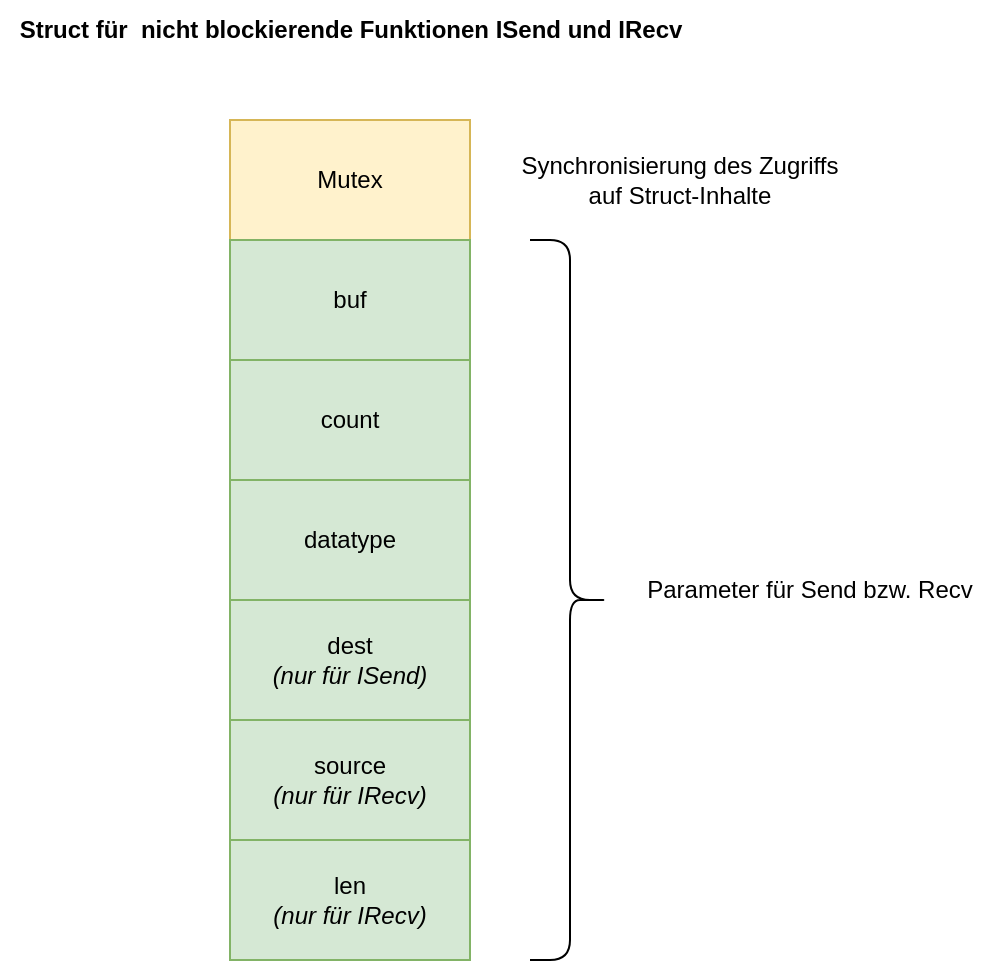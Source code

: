 <mxfile version="21.7.5" type="device">
  <diagram name="Seite-1" id="V37iRD1plDs-bDh3GgVA">
    <mxGraphModel dx="1434" dy="747" grid="1" gridSize="10" guides="1" tooltips="1" connect="1" arrows="1" fold="1" page="1" pageScale="1" pageWidth="827" pageHeight="1169" math="0" shadow="0">
      <root>
        <mxCell id="0" />
        <mxCell id="1" parent="0" />
        <mxCell id="HjvzV6pIBZK6yzrlRa3x-1" value="Mutex" style="rounded=0;whiteSpace=wrap;html=1;fillColor=#fff2cc;strokeColor=#d6b656;" vertex="1" parent="1">
          <mxGeometry x="270" y="120" width="120" height="60" as="geometry" />
        </mxCell>
        <mxCell id="HjvzV6pIBZK6yzrlRa3x-2" value="buf" style="rounded=0;whiteSpace=wrap;html=1;fillColor=#d5e8d4;strokeColor=#82b366;" vertex="1" parent="1">
          <mxGeometry x="270" y="180" width="120" height="60" as="geometry" />
        </mxCell>
        <mxCell id="HjvzV6pIBZK6yzrlRa3x-3" value="count" style="rounded=0;whiteSpace=wrap;html=1;fillColor=#d5e8d4;strokeColor=#82b366;" vertex="1" parent="1">
          <mxGeometry x="270" y="240" width="120" height="60" as="geometry" />
        </mxCell>
        <mxCell id="HjvzV6pIBZK6yzrlRa3x-4" value="datatype" style="rounded=0;whiteSpace=wrap;html=1;fillColor=#d5e8d4;strokeColor=#82b366;" vertex="1" parent="1">
          <mxGeometry x="270" y="300" width="120" height="60" as="geometry" />
        </mxCell>
        <mxCell id="HjvzV6pIBZK6yzrlRa3x-5" value="dest&lt;br&gt;&lt;i&gt;(nur für ISend)&lt;/i&gt;" style="rounded=0;whiteSpace=wrap;html=1;fillColor=#d5e8d4;strokeColor=#82b366;" vertex="1" parent="1">
          <mxGeometry x="270" y="360" width="120" height="60" as="geometry" />
        </mxCell>
        <mxCell id="HjvzV6pIBZK6yzrlRa3x-7" value="source&lt;br&gt;&lt;i&gt;(nur für IRecv)&lt;/i&gt;" style="rounded=0;whiteSpace=wrap;html=1;fillColor=#d5e8d4;strokeColor=#82b366;" vertex="1" parent="1">
          <mxGeometry x="270" y="420" width="120" height="60" as="geometry" />
        </mxCell>
        <mxCell id="HjvzV6pIBZK6yzrlRa3x-8" value="len&lt;br&gt;&lt;i&gt;(nur für IRecv)&lt;/i&gt;" style="rounded=0;whiteSpace=wrap;html=1;fillColor=#d5e8d4;strokeColor=#82b366;" vertex="1" parent="1">
          <mxGeometry x="270" y="480" width="120" height="60" as="geometry" />
        </mxCell>
        <mxCell id="HjvzV6pIBZK6yzrlRa3x-10" value="" style="shape=curlyBracket;whiteSpace=wrap;html=1;rounded=1;flipH=1;labelPosition=right;verticalLabelPosition=middle;align=left;verticalAlign=middle;" vertex="1" parent="1">
          <mxGeometry x="420" y="180" width="40" height="360" as="geometry" />
        </mxCell>
        <mxCell id="HjvzV6pIBZK6yzrlRa3x-11" value="Synchronisierung des Zugriffs auf Struct-Inhalte" style="text;html=1;strokeColor=none;fillColor=none;align=center;verticalAlign=middle;whiteSpace=wrap;rounded=0;" vertex="1" parent="1">
          <mxGeometry x="405" y="135" width="180" height="30" as="geometry" />
        </mxCell>
        <mxCell id="HjvzV6pIBZK6yzrlRa3x-12" value="Parameter für Send bzw. Recv" style="text;html=1;strokeColor=none;fillColor=none;align=center;verticalAlign=middle;whiteSpace=wrap;rounded=0;" vertex="1" parent="1">
          <mxGeometry x="470" y="340" width="180" height="30" as="geometry" />
        </mxCell>
        <mxCell id="HjvzV6pIBZK6yzrlRa3x-13" value="&lt;b&gt;Struct für&amp;nbsp; nicht blockierende Funktionen ISend und IRecv&lt;/b&gt;" style="text;html=1;align=center;verticalAlign=middle;resizable=0;points=[];autosize=1;strokeColor=none;fillColor=none;" vertex="1" parent="1">
          <mxGeometry x="155" y="60" width="350" height="30" as="geometry" />
        </mxCell>
      </root>
    </mxGraphModel>
  </diagram>
</mxfile>

